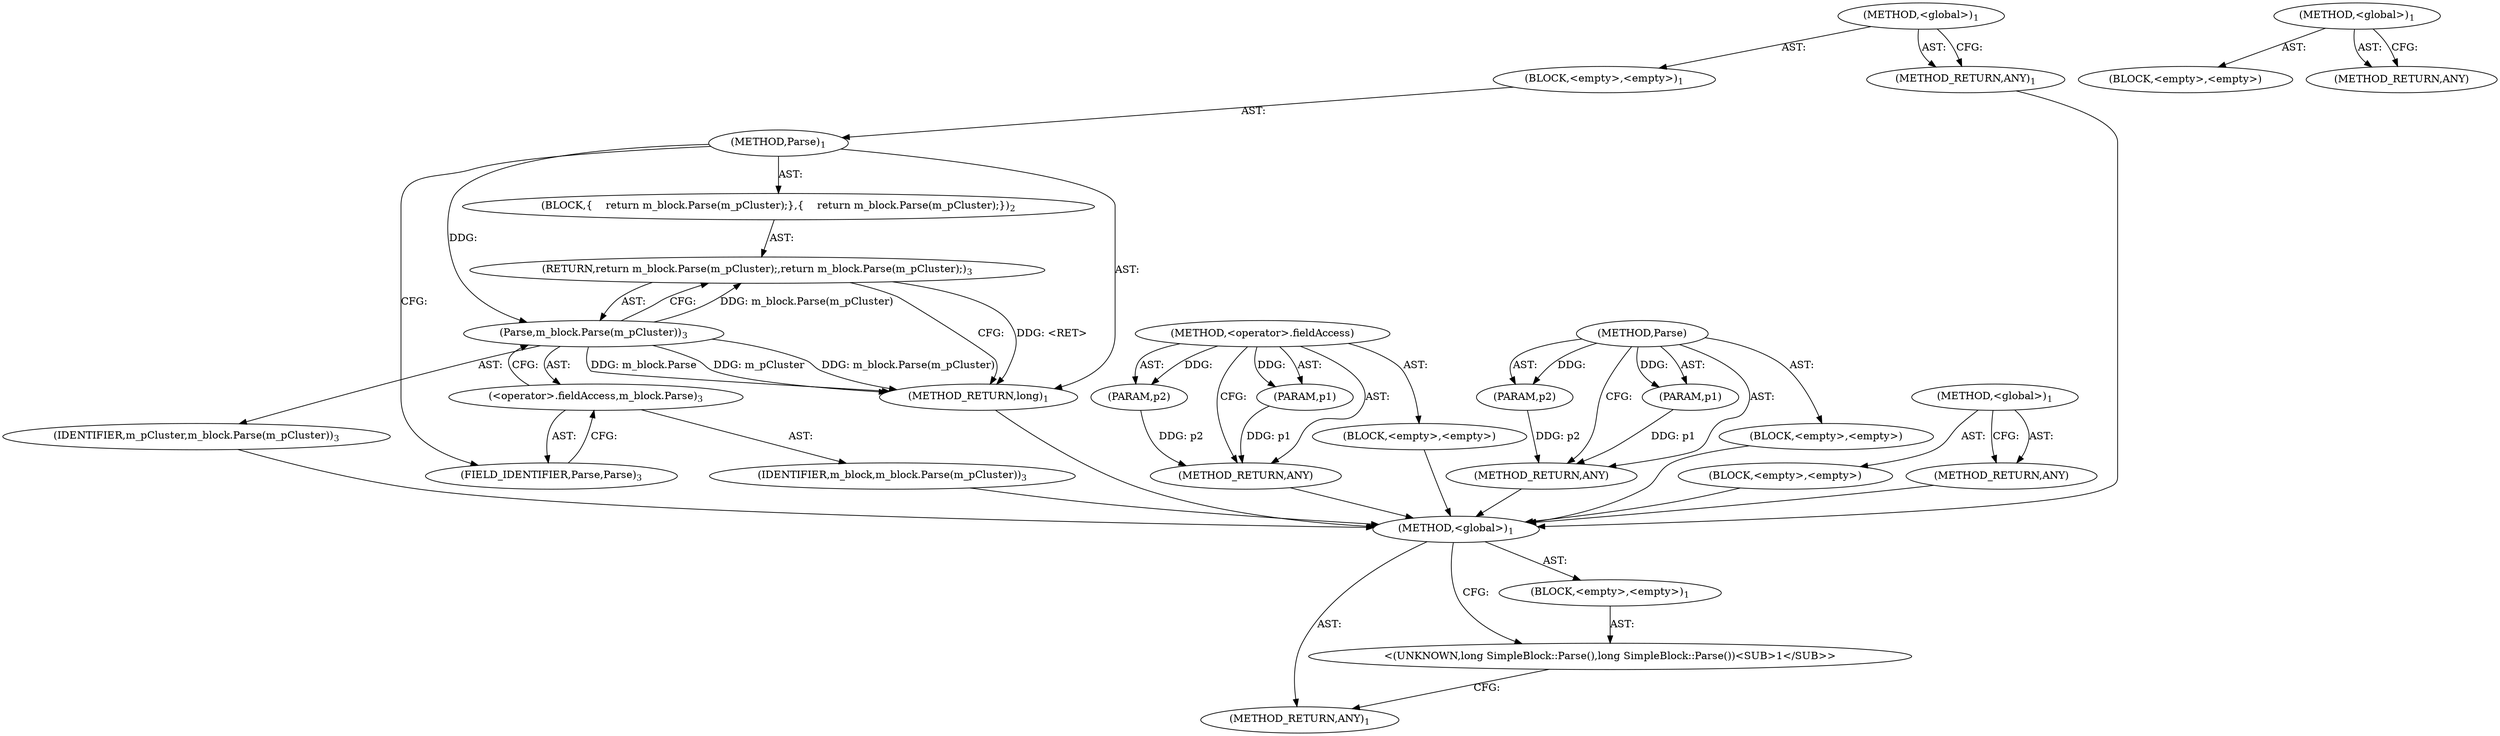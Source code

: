 digraph "&lt;global&gt;" {
vulnerable_6 [label=<(METHOD,&lt;global&gt;)<SUB>1</SUB>>];
vulnerable_7 [label=<(BLOCK,&lt;empty&gt;,&lt;empty&gt;)<SUB>1</SUB>>];
vulnerable_8 [label=<(METHOD,Parse)<SUB>1</SUB>>];
vulnerable_9 [label=<(BLOCK,{
    return m_block.Parse(m_pCluster);
},{
    return m_block.Parse(m_pCluster);
})<SUB>2</SUB>>];
vulnerable_10 [label=<(RETURN,return m_block.Parse(m_pCluster);,return m_block.Parse(m_pCluster);)<SUB>3</SUB>>];
vulnerable_11 [label=<(Parse,m_block.Parse(m_pCluster))<SUB>3</SUB>>];
vulnerable_12 [label=<(&lt;operator&gt;.fieldAccess,m_block.Parse)<SUB>3</SUB>>];
vulnerable_13 [label=<(IDENTIFIER,m_block,m_block.Parse(m_pCluster))<SUB>3</SUB>>];
vulnerable_14 [label=<(FIELD_IDENTIFIER,Parse,Parse)<SUB>3</SUB>>];
vulnerable_15 [label=<(IDENTIFIER,m_pCluster,m_block.Parse(m_pCluster))<SUB>3</SUB>>];
vulnerable_16 [label=<(METHOD_RETURN,long)<SUB>1</SUB>>];
vulnerable_18 [label=<(METHOD_RETURN,ANY)<SUB>1</SUB>>];
vulnerable_38 [label=<(METHOD,&lt;operator&gt;.fieldAccess)>];
vulnerable_39 [label=<(PARAM,p1)>];
vulnerable_40 [label=<(PARAM,p2)>];
vulnerable_41 [label=<(BLOCK,&lt;empty&gt;,&lt;empty&gt;)>];
vulnerable_42 [label=<(METHOD_RETURN,ANY)>];
vulnerable_33 [label=<(METHOD,Parse)>];
vulnerable_34 [label=<(PARAM,p1)>];
vulnerable_35 [label=<(PARAM,p2)>];
vulnerable_36 [label=<(BLOCK,&lt;empty&gt;,&lt;empty&gt;)>];
vulnerable_37 [label=<(METHOD_RETURN,ANY)>];
vulnerable_27 [label=<(METHOD,&lt;global&gt;)<SUB>1</SUB>>];
vulnerable_28 [label=<(BLOCK,&lt;empty&gt;,&lt;empty&gt;)>];
vulnerable_29 [label=<(METHOD_RETURN,ANY)>];
fixed_6 [label=<(METHOD,&lt;global&gt;)<SUB>1</SUB>>];
fixed_7 [label=<(BLOCK,&lt;empty&gt;,&lt;empty&gt;)<SUB>1</SUB>>];
fixed_8 [label="<(UNKNOWN,long SimpleBlock::Parse(),long SimpleBlock::Parse())<SUB>1</SUB>>"];
fixed_9 [label=<(METHOD_RETURN,ANY)<SUB>1</SUB>>];
fixed_14 [label=<(METHOD,&lt;global&gt;)<SUB>1</SUB>>];
fixed_15 [label=<(BLOCK,&lt;empty&gt;,&lt;empty&gt;)>];
fixed_16 [label=<(METHOD_RETURN,ANY)>];
vulnerable_6 -> vulnerable_7  [key=0, label="AST: "];
vulnerable_6 -> vulnerable_18  [key=0, label="AST: "];
vulnerable_6 -> vulnerable_18  [key=1, label="CFG: "];
vulnerable_7 -> vulnerable_8  [key=0, label="AST: "];
vulnerable_8 -> vulnerable_9  [key=0, label="AST: "];
vulnerable_8 -> vulnerable_16  [key=0, label="AST: "];
vulnerable_8 -> vulnerable_14  [key=0, label="CFG: "];
vulnerable_8 -> vulnerable_11  [key=0, label="DDG: "];
vulnerable_9 -> vulnerable_10  [key=0, label="AST: "];
vulnerable_10 -> vulnerable_11  [key=0, label="AST: "];
vulnerable_10 -> vulnerable_16  [key=0, label="CFG: "];
vulnerable_10 -> vulnerable_16  [key=1, label="DDG: &lt;RET&gt;"];
vulnerable_11 -> vulnerable_12  [key=0, label="AST: "];
vulnerable_11 -> vulnerable_15  [key=0, label="AST: "];
vulnerable_11 -> vulnerable_10  [key=0, label="CFG: "];
vulnerable_11 -> vulnerable_10  [key=1, label="DDG: m_block.Parse(m_pCluster)"];
vulnerable_11 -> vulnerable_16  [key=0, label="DDG: m_block.Parse"];
vulnerable_11 -> vulnerable_16  [key=1, label="DDG: m_pCluster"];
vulnerable_11 -> vulnerable_16  [key=2, label="DDG: m_block.Parse(m_pCluster)"];
vulnerable_12 -> vulnerable_13  [key=0, label="AST: "];
vulnerable_12 -> vulnerable_14  [key=0, label="AST: "];
vulnerable_12 -> vulnerable_11  [key=0, label="CFG: "];
vulnerable_13 -> fixed_6  [key=0];
vulnerable_14 -> vulnerable_12  [key=0, label="CFG: "];
vulnerable_15 -> fixed_6  [key=0];
vulnerable_16 -> fixed_6  [key=0];
vulnerable_18 -> fixed_6  [key=0];
vulnerable_38 -> vulnerable_39  [key=0, label="AST: "];
vulnerable_38 -> vulnerable_39  [key=1, label="DDG: "];
vulnerable_38 -> vulnerable_41  [key=0, label="AST: "];
vulnerable_38 -> vulnerable_40  [key=0, label="AST: "];
vulnerable_38 -> vulnerable_40  [key=1, label="DDG: "];
vulnerable_38 -> vulnerable_42  [key=0, label="AST: "];
vulnerable_38 -> vulnerable_42  [key=1, label="CFG: "];
vulnerable_39 -> vulnerable_42  [key=0, label="DDG: p1"];
vulnerable_40 -> vulnerable_42  [key=0, label="DDG: p2"];
vulnerable_41 -> fixed_6  [key=0];
vulnerable_42 -> fixed_6  [key=0];
vulnerable_33 -> vulnerable_34  [key=0, label="AST: "];
vulnerable_33 -> vulnerable_34  [key=1, label="DDG: "];
vulnerable_33 -> vulnerable_36  [key=0, label="AST: "];
vulnerable_33 -> vulnerable_35  [key=0, label="AST: "];
vulnerable_33 -> vulnerable_35  [key=1, label="DDG: "];
vulnerable_33 -> vulnerable_37  [key=0, label="AST: "];
vulnerable_33 -> vulnerable_37  [key=1, label="CFG: "];
vulnerable_34 -> vulnerable_37  [key=0, label="DDG: p1"];
vulnerable_35 -> vulnerable_37  [key=0, label="DDG: p2"];
vulnerable_36 -> fixed_6  [key=0];
vulnerable_37 -> fixed_6  [key=0];
vulnerable_27 -> vulnerable_28  [key=0, label="AST: "];
vulnerable_27 -> vulnerable_29  [key=0, label="AST: "];
vulnerable_27 -> vulnerable_29  [key=1, label="CFG: "];
vulnerable_28 -> fixed_6  [key=0];
vulnerable_29 -> fixed_6  [key=0];
fixed_6 -> fixed_7  [key=0, label="AST: "];
fixed_6 -> fixed_9  [key=0, label="AST: "];
fixed_6 -> fixed_8  [key=0, label="CFG: "];
fixed_7 -> fixed_8  [key=0, label="AST: "];
fixed_8 -> fixed_9  [key=0, label="CFG: "];
fixed_14 -> fixed_15  [key=0, label="AST: "];
fixed_14 -> fixed_16  [key=0, label="AST: "];
fixed_14 -> fixed_16  [key=1, label="CFG: "];
}

